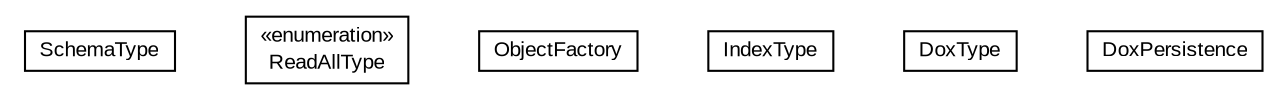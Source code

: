 #!/usr/local/bin/dot
#
# Class diagram 
# Generated by UMLGraph version R5_6-24-gf6e263 (http://www.umlgraph.org/)
#

digraph G {
	edge [fontname="arial",fontsize=10,labelfontname="arial",labelfontsize=10];
	node [fontname="arial",fontsize=10,shape=plaintext];
	nodesep=0.25;
	ranksep=0.5;
	// net.trajano.doxdb.schema.SchemaType
	c99 [label=<<table title="net.trajano.doxdb.schema.SchemaType" border="0" cellborder="1" cellspacing="0" cellpadding="2" port="p" href="./SchemaType.html">
		<tr><td><table border="0" cellspacing="0" cellpadding="1">
<tr><td align="center" balign="center"> SchemaType </td></tr>
		</table></td></tr>
		</table>>, URL="./SchemaType.html", fontname="arial", fontcolor="black", fontsize=10.0];
	// net.trajano.doxdb.schema.ReadAllType
	c100 [label=<<table title="net.trajano.doxdb.schema.ReadAllType" border="0" cellborder="1" cellspacing="0" cellpadding="2" port="p" href="./ReadAllType.html">
		<tr><td><table border="0" cellspacing="0" cellpadding="1">
<tr><td align="center" balign="center"> &#171;enumeration&#187; </td></tr>
<tr><td align="center" balign="center"> ReadAllType </td></tr>
		</table></td></tr>
		</table>>, URL="./ReadAllType.html", fontname="arial", fontcolor="black", fontsize=10.0];
	// net.trajano.doxdb.schema.ObjectFactory
	c101 [label=<<table title="net.trajano.doxdb.schema.ObjectFactory" border="0" cellborder="1" cellspacing="0" cellpadding="2" port="p" href="./ObjectFactory.html">
		<tr><td><table border="0" cellspacing="0" cellpadding="1">
<tr><td align="center" balign="center"> ObjectFactory </td></tr>
		</table></td></tr>
		</table>>, URL="./ObjectFactory.html", fontname="arial", fontcolor="black", fontsize=10.0];
	// net.trajano.doxdb.schema.IndexType
	c102 [label=<<table title="net.trajano.doxdb.schema.IndexType" border="0" cellborder="1" cellspacing="0" cellpadding="2" port="p" href="./IndexType.html">
		<tr><td><table border="0" cellspacing="0" cellpadding="1">
<tr><td align="center" balign="center"> IndexType </td></tr>
		</table></td></tr>
		</table>>, URL="./IndexType.html", fontname="arial", fontcolor="black", fontsize=10.0];
	// net.trajano.doxdb.schema.DoxType
	c103 [label=<<table title="net.trajano.doxdb.schema.DoxType" border="0" cellborder="1" cellspacing="0" cellpadding="2" port="p" href="./DoxType.html">
		<tr><td><table border="0" cellspacing="0" cellpadding="1">
<tr><td align="center" balign="center"> DoxType </td></tr>
		</table></td></tr>
		</table>>, URL="./DoxType.html", fontname="arial", fontcolor="black", fontsize=10.0];
	// net.trajano.doxdb.schema.DoxPersistence
	c104 [label=<<table title="net.trajano.doxdb.schema.DoxPersistence" border="0" cellborder="1" cellspacing="0" cellpadding="2" port="p" href="./DoxPersistence.html">
		<tr><td><table border="0" cellspacing="0" cellpadding="1">
<tr><td align="center" balign="center"> DoxPersistence </td></tr>
		</table></td></tr>
		</table>>, URL="./DoxPersistence.html", fontname="arial", fontcolor="black", fontsize=10.0];
}

